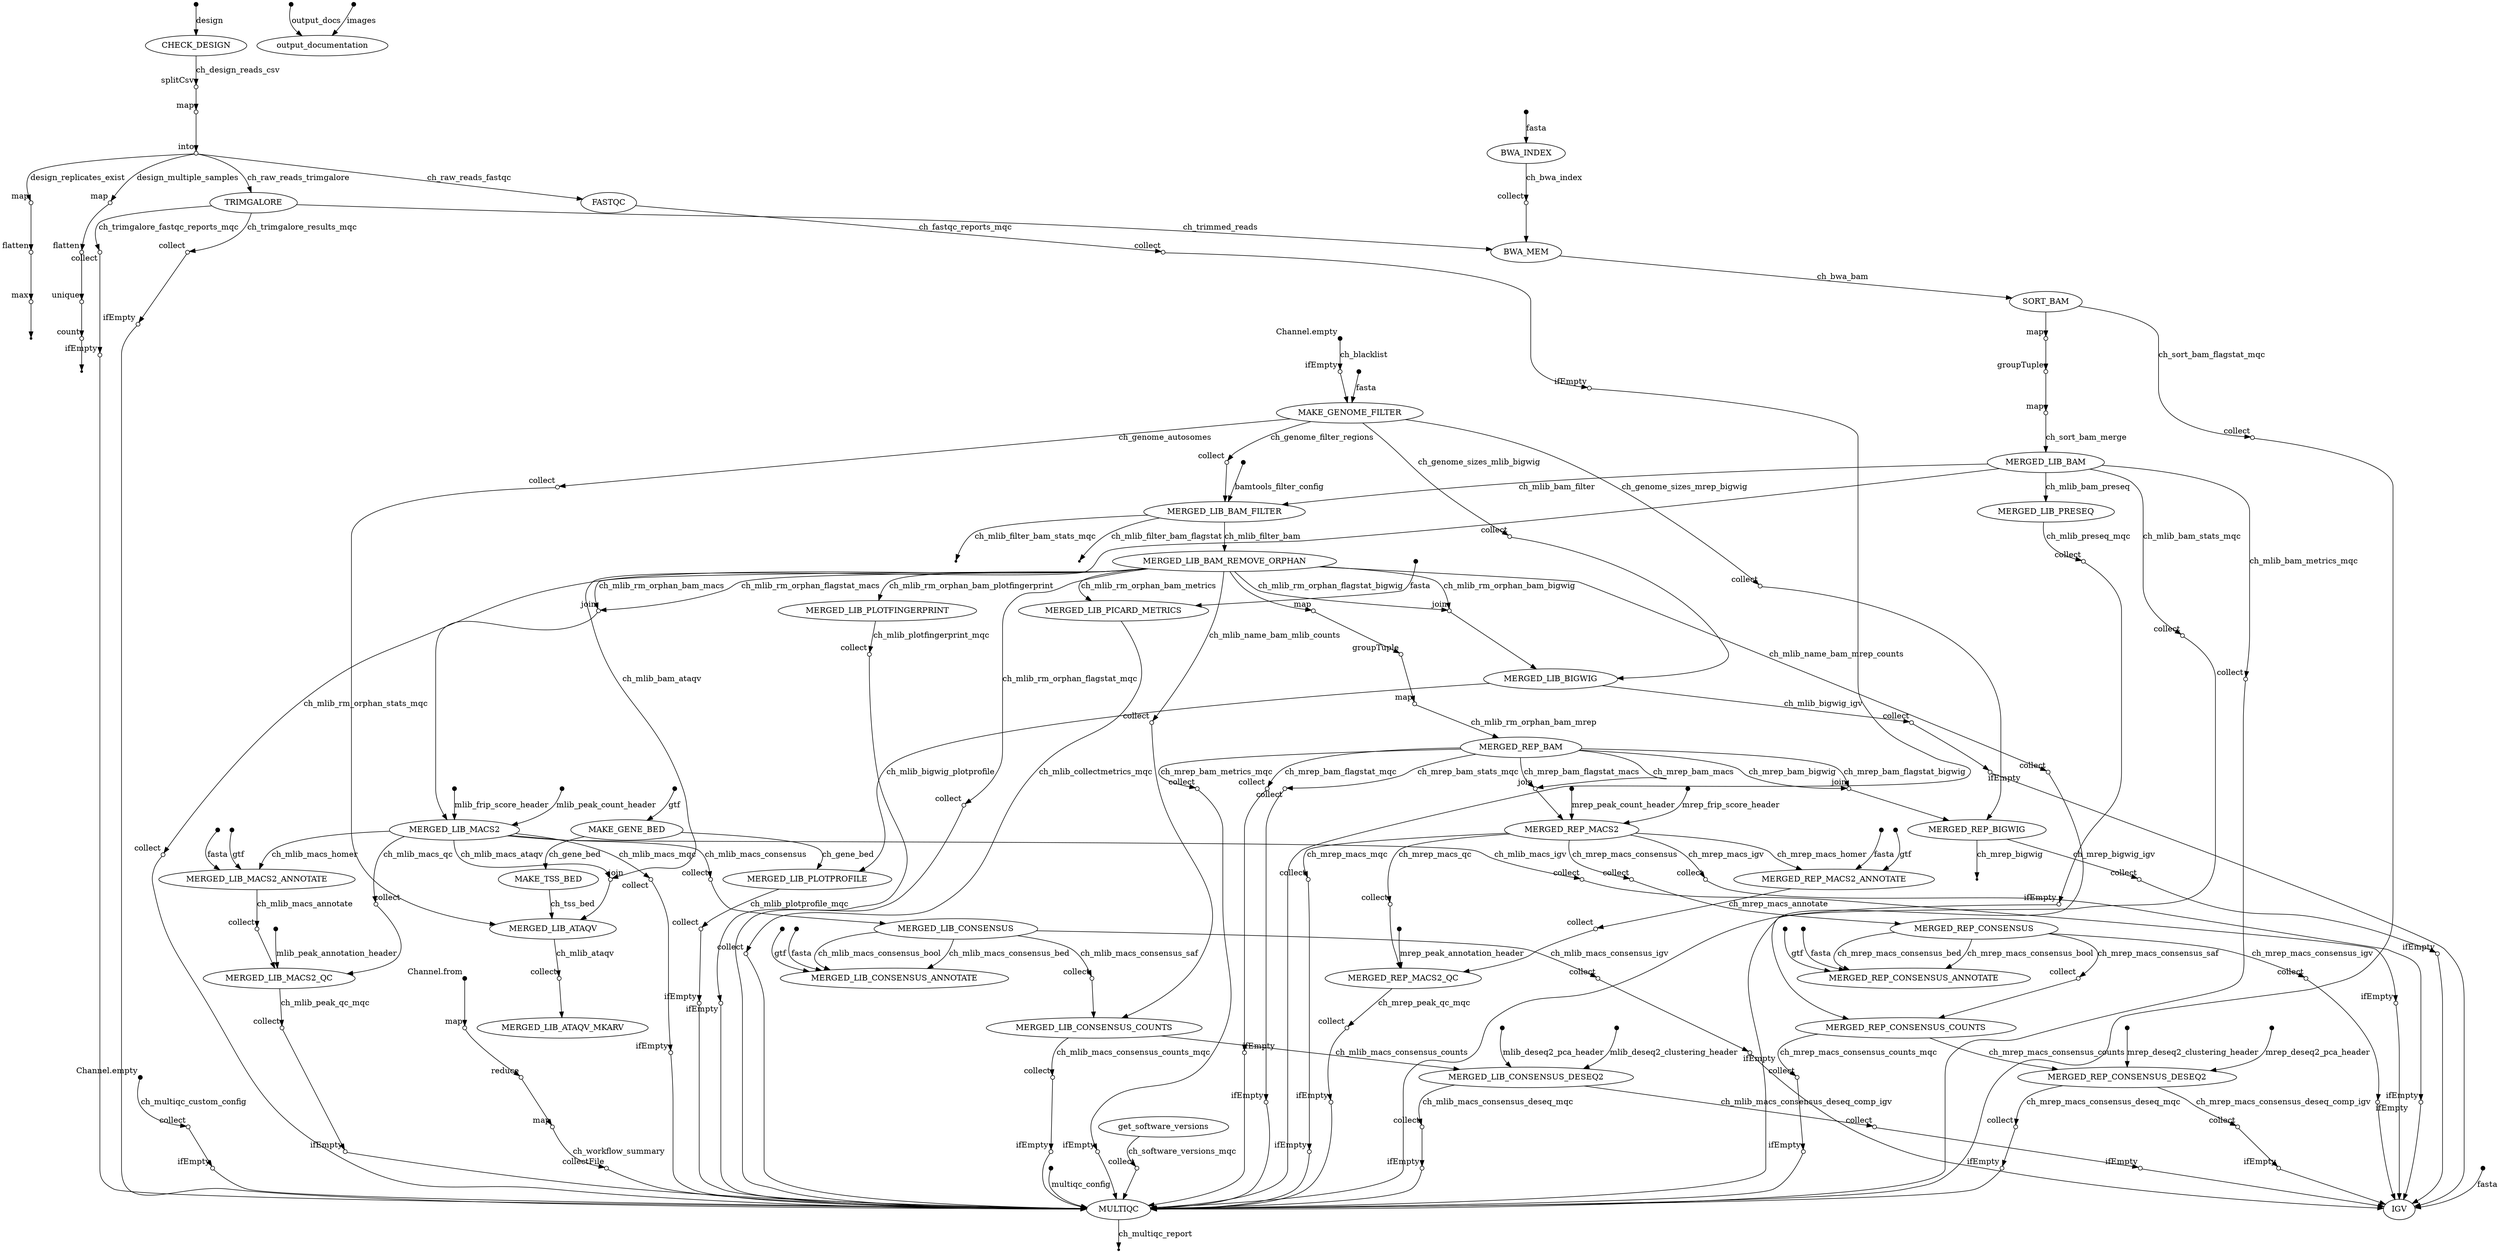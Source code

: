 digraph "atacseq" {
p0 [shape=point,label="",fixedsize=true,width=0.1,xlabel="Channel.empty"];
p127 [shape=circle,label="",fixedsize=true,width=0.1,xlabel="collect"];
p0 -> p127 [label="ch_multiqc_custom_config"];

p1 [shape=point,label="",fixedsize=true,width=0.1,xlabel="Channel.empty"];
p21 [shape=circle,label="",fixedsize=true,width=0.1,xlabel="ifEmpty"];
p1 -> p21 [label="ch_blacklist"];

p2 [shape=point,label="",fixedsize=true,width=0.1];
p3 [label="CHECK_DESIGN"];
p2 -> p3 [label="design"];

p3 [label="CHECK_DESIGN"];
p4 [shape=circle,label="",fixedsize=true,width=0.1,xlabel="splitCsv"];
p3 -> p4 [label="ch_design_reads_csv"];

p4 [shape=circle,label="",fixedsize=true,width=0.1,xlabel="splitCsv"];
p5 [shape=circle,label="",fixedsize=true,width=0.1,xlabel="map"];
p4 -> p5;

p5 [shape=circle,label="",fixedsize=true,width=0.1,xlabel="map"];
p6 [shape=circle,label="",fixedsize=true,width=0.1,xlabel="into"];
p5 -> p6;

p6 [shape=circle,label="",fixedsize=true,width=0.1,xlabel="into"];
p7 [shape=circle,label="",fixedsize=true,width=0.1,xlabel="map"];
p6 -> p7 [label="design_replicates_exist"];

p6 [shape=circle,label="",fixedsize=true,width=0.1,xlabel="into"];
p25 [label="TRIMGALORE"];
p6 -> p25 [label="ch_raw_reads_trimgalore"];

p6 [shape=circle,label="",fixedsize=true,width=0.1,xlabel="into"];
p24 [label="FASTQC"];
p6 -> p24 [label="ch_raw_reads_fastqc"];

p6 [shape=circle,label="",fixedsize=true,width=0.1,xlabel="into"];
p11 [shape=circle,label="",fixedsize=true,width=0.1,xlabel="map"];
p6 -> p11 [label="design_multiple_samples"];

p7 [shape=circle,label="",fixedsize=true,width=0.1,xlabel="map"];
p8 [shape=circle,label="",fixedsize=true,width=0.1,xlabel="flatten"];
p7 -> p8;

p8 [shape=circle,label="",fixedsize=true,width=0.1,xlabel="flatten"];
p9 [shape=circle,label="",fixedsize=true,width=0.1,xlabel="max"];
p8 -> p9;

p9 [shape=circle,label="",fixedsize=true,width=0.1,xlabel="max"];
p10 [shape=point];
p9 -> p10;

p11 [shape=circle,label="",fixedsize=true,width=0.1,xlabel="map"];
p12 [shape=circle,label="",fixedsize=true,width=0.1,xlabel="flatten"];
p11 -> p12;

p12 [shape=circle,label="",fixedsize=true,width=0.1,xlabel="flatten"];
p13 [shape=circle,label="",fixedsize=true,width=0.1,xlabel="unique"];
p12 -> p13;

p13 [shape=circle,label="",fixedsize=true,width=0.1,xlabel="unique"];
p14 [shape=circle,label="",fixedsize=true,width=0.1,xlabel="count"];
p13 -> p14;

p14 [shape=circle,label="",fixedsize=true,width=0.1,xlabel="count"];
p15 [shape=point];
p14 -> p15;

p16 [shape=point,label="",fixedsize=true,width=0.1];
p17 [label="BWA_INDEX"];
p16 -> p17 [label="fasta"];

p17 [label="BWA_INDEX"];
p26 [shape=circle,label="",fixedsize=true,width=0.1,xlabel="collect"];
p17 -> p26 [label="ch_bwa_index"];

p18 [shape=point,label="",fixedsize=true,width=0.1];
p19 [label="MAKE_GENE_BED"];
p18 -> p19 [label="gtf"];

p19 [label="MAKE_GENE_BED"];
p20 [label="MAKE_TSS_BED"];
p19 -> p20 [label="ch_gene_bed"];

p20 [label="MAKE_TSS_BED"];
p71 [label="MERGED_LIB_ATAQV"];
p20 -> p71 [label="ch_tss_bed"];

p21 [shape=circle,label="",fixedsize=true,width=0.1,xlabel="ifEmpty"];
p23 [label="MAKE_GENOME_FILTER"];
p21 -> p23;

p22 [shape=point,label="",fixedsize=true,width=0.1];
p23 [label="MAKE_GENOME_FILTER"];
p22 -> p23 [label="fasta"];

p23 [label="MAKE_GENOME_FILTER"];
p33 [shape=circle,label="",fixedsize=true,width=0.1,xlabel="collect"];
p23 -> p33 [label="ch_genome_filter_regions"];

p23 [label="MAKE_GENOME_FILTER"];
p70 [shape=circle,label="",fixedsize=true,width=0.1,xlabel="collect"];
p23 -> p70 [label="ch_genome_autosomes"];

p23 [label="MAKE_GENOME_FILTER"];
p43 [shape=circle,label="",fixedsize=true,width=0.1,xlabel="collect"];
p23 -> p43 [label="ch_genome_sizes_mlib_bigwig"];

p23 [label="MAKE_GENOME_FILTER"];
p79 [shape=circle,label="",fixedsize=true,width=0.1,xlabel="collect"];
p23 -> p79 [label="ch_genome_sizes_mrep_bigwig"];

p24 [label="FASTQC"];
p131 [shape=circle,label="",fixedsize=true,width=0.1,xlabel="collect"];
p24 -> p131 [label="ch_fastqc_reports_mqc"];

p25 [label="TRIMGALORE"];
p27 [label="BWA_MEM"];
p25 -> p27 [label="ch_trimmed_reads"];

p25 [label="TRIMGALORE"];
p133 [shape=circle,label="",fixedsize=true,width=0.1,xlabel="collect"];
p25 -> p133 [label="ch_trimgalore_results_mqc"];

p25 [label="TRIMGALORE"];
p135 [shape=circle,label="",fixedsize=true,width=0.1,xlabel="collect"];
p25 -> p135 [label="ch_trimgalore_fastqc_reports_mqc"];

p26 [shape=circle,label="",fixedsize=true,width=0.1,xlabel="collect"];
p27 [label="BWA_MEM"];
p26 -> p27;

p27 [label="BWA_MEM"];
p28 [label="SORT_BAM"];
p27 -> p28 [label="ch_bwa_bam"];

p28 [label="SORT_BAM"];
p29 [shape=circle,label="",fixedsize=true,width=0.1,xlabel="map"];
p28 -> p29;

p28 [label="SORT_BAM"];
p137 [shape=circle,label="",fixedsize=true,width=0.1,xlabel="collect"];
p28 -> p137 [label="ch_sort_bam_flagstat_mqc"];

p29 [shape=circle,label="",fixedsize=true,width=0.1,xlabel="map"];
p30 [shape=circle,label="",fixedsize=true,width=0.1,xlabel="groupTuple"];
p29 -> p30;

p30 [shape=circle,label="",fixedsize=true,width=0.1,xlabel="groupTuple"];
p31 [shape=circle,label="",fixedsize=true,width=0.1,xlabel="map"];
p30 -> p31;

p31 [shape=circle,label="",fixedsize=true,width=0.1,xlabel="map"];
p32 [label="MERGED_LIB_BAM"];
p31 -> p32 [label="ch_sort_bam_merge"];

p32 [label="MERGED_LIB_BAM"];
p35 [label="MERGED_LIB_BAM_FILTER"];
p32 -> p35 [label="ch_mlib_bam_filter"];

p32 [label="MERGED_LIB_BAM"];
p39 [label="MERGED_LIB_PRESEQ"];
p32 -> p39 [label="ch_mlib_bam_preseq"];

p32 [label="MERGED_LIB_BAM"];
p69 [shape=circle,label="",fixedsize=true,width=0.1,xlabel="join"];
p32 -> p69 [label="ch_mlib_bam_ataqv"];

p32 [label="MERGED_LIB_BAM"];
p138 [shape=circle,label="",fixedsize=true,width=0.1,xlabel="collect"];
p32 -> p138 [label="ch_mlib_bam_stats_mqc"];

p32 [label="MERGED_LIB_BAM"];
p141 [shape=circle,label="",fixedsize=true,width=0.1,xlabel="collect"];
p32 -> p141 [label="ch_mlib_bam_metrics_mqc"];

p33 [shape=circle,label="",fixedsize=true,width=0.1,xlabel="collect"];
p35 [label="MERGED_LIB_BAM_FILTER"];
p33 -> p35;

p34 [shape=point,label="",fixedsize=true,width=0.1];
p35 [label="MERGED_LIB_BAM_FILTER"];
p34 -> p35 [label="bamtools_filter_config"];

p35 [label="MERGED_LIB_BAM_FILTER"];
p38 [label="MERGED_LIB_BAM_REMOVE_ORPHAN"];
p35 -> p38 [label="ch_mlib_filter_bam"];

p35 [label="MERGED_LIB_BAM_FILTER"];
p37 [shape=point];
p35 -> p37 [label="ch_mlib_filter_bam_flagstat"];

p35 [label="MERGED_LIB_BAM_FILTER"];
p36 [shape=point];
p35 -> p36 [label="ch_mlib_filter_bam_stats_mqc"];

p38 [label="MERGED_LIB_BAM_REMOVE_ORPHAN"];
p41 [label="MERGED_LIB_PICARD_METRICS"];
p38 -> p41 [label="ch_mlib_rm_orphan_bam_metrics"];

p38 [label="MERGED_LIB_BAM_REMOVE_ORPHAN"];
p42 [shape=circle,label="",fixedsize=true,width=0.1,xlabel="join"];
p38 -> p42 [label="ch_mlib_rm_orphan_bam_bigwig"];

p38 [label="MERGED_LIB_BAM_REMOVE_ORPHAN"];
p47 [shape=circle,label="",fixedsize=true,width=0.1,xlabel="join"];
p38 -> p47 [label="ch_mlib_rm_orphan_bam_macs"];

p38 [label="MERGED_LIB_BAM_REMOVE_ORPHAN"];
p46 [label="MERGED_LIB_PLOTFINGERPRINT"];
p38 -> p46 [label="ch_mlib_rm_orphan_bam_plotfingerprint"];

p38 [label="MERGED_LIB_BAM_REMOVE_ORPHAN"];
p74 [shape=circle,label="",fixedsize=true,width=0.1,xlabel="map"];
p38 -> p74;

p38 [label="MERGED_LIB_BAM_REMOVE_ORPHAN"];
p63 [shape=circle,label="",fixedsize=true,width=0.1,xlabel="collect"];
p38 -> p63 [label="ch_mlib_name_bam_mlib_counts"];

p38 [label="MERGED_LIB_BAM_REMOVE_ORPHAN"];
p98 [shape=circle,label="",fixedsize=true,width=0.1,xlabel="collect"];
p38 -> p98 [label="ch_mlib_name_bam_mrep_counts"];

p38 [label="MERGED_LIB_BAM_REMOVE_ORPHAN"];
p42 [shape=circle,label="",fixedsize=true,width=0.1,xlabel="join"];
p38 -> p42 [label="ch_mlib_rm_orphan_flagstat_bigwig"];

p38 [label="MERGED_LIB_BAM_REMOVE_ORPHAN"];
p47 [shape=circle,label="",fixedsize=true,width=0.1,xlabel="join"];
p38 -> p47 [label="ch_mlib_rm_orphan_flagstat_macs"];

p38 [label="MERGED_LIB_BAM_REMOVE_ORPHAN"];
p139 [shape=circle,label="",fixedsize=true,width=0.1,xlabel="collect"];
p38 -> p139 [label="ch_mlib_rm_orphan_flagstat_mqc"];

p38 [label="MERGED_LIB_BAM_REMOVE_ORPHAN"];
p140 [shape=circle,label="",fixedsize=true,width=0.1,xlabel="collect"];
p38 -> p140 [label="ch_mlib_rm_orphan_stats_mqc"];

p39 [label="MERGED_LIB_PRESEQ"];
p151 [shape=circle,label="",fixedsize=true,width=0.1,xlabel="collect"];
p39 -> p151 [label="ch_mlib_preseq_mqc"];

p40 [shape=point,label="",fixedsize=true,width=0.1];
p41 [label="MERGED_LIB_PICARD_METRICS"];
p40 -> p41 [label="fasta"];

p41 [label="MERGED_LIB_PICARD_METRICS"];
p142 [shape=circle,label="",fixedsize=true,width=0.1,xlabel="collect"];
p41 -> p142 [label="ch_mlib_collectmetrics_mqc"];

p42 [shape=circle,label="",fixedsize=true,width=0.1,xlabel="join"];
p44 [label="MERGED_LIB_BIGWIG"];
p42 -> p44;

p43 [shape=circle,label="",fixedsize=true,width=0.1,xlabel="collect"];
p44 [label="MERGED_LIB_BIGWIG"];
p43 -> p44;

p44 [label="MERGED_LIB_BIGWIG"];
p45 [label="MERGED_LIB_PLOTPROFILE"];
p44 -> p45 [label="ch_mlib_bigwig_plotprofile"];

p44 [label="MERGED_LIB_BIGWIG"];
p104 [shape=circle,label="",fixedsize=true,width=0.1,xlabel="collect"];
p44 -> p104 [label="ch_mlib_bigwig_igv"];

p19 [label="MAKE_GENE_BED"];
p45 [label="MERGED_LIB_PLOTPROFILE"];
p19 -> p45 [label="ch_gene_bed"];

p45 [label="MERGED_LIB_PLOTPROFILE"];
p153 [shape=circle,label="",fixedsize=true,width=0.1,xlabel="collect"];
p45 -> p153 [label="ch_mlib_plotprofile_mqc"];

p46 [label="MERGED_LIB_PLOTFINGERPRINT"];
p155 [shape=circle,label="",fixedsize=true,width=0.1,xlabel="collect"];
p46 -> p155 [label="ch_mlib_plotfingerprint_mqc"];

p47 [shape=circle,label="",fixedsize=true,width=0.1,xlabel="join"];
p50 [label="MERGED_LIB_MACS2"];
p47 -> p50;

p48 [shape=point,label="",fixedsize=true,width=0.1];
p50 [label="MERGED_LIB_MACS2"];
p48 -> p50 [label="mlib_peak_count_header"];

p49 [shape=point,label="",fixedsize=true,width=0.1];
p50 [label="MERGED_LIB_MACS2"];
p49 -> p50 [label="mlib_frip_score_header"];

p50 [label="MERGED_LIB_MACS2"];
p53 [label="MERGED_LIB_MACS2_ANNOTATE"];
p50 -> p53 [label="ch_mlib_macs_homer"];

p50 [label="MERGED_LIB_MACS2"];
p54 [shape=circle,label="",fixedsize=true,width=0.1,xlabel="collect"];
p50 -> p54 [label="ch_mlib_macs_qc"];

p50 [label="MERGED_LIB_MACS2"];
p58 [shape=circle,label="",fixedsize=true,width=0.1,xlabel="collect"];
p50 -> p58 [label="ch_mlib_macs_consensus"];

p50 [label="MERGED_LIB_MACS2"];
p69 [shape=circle,label="",fixedsize=true,width=0.1,xlabel="join"];
p50 -> p69 [label="ch_mlib_macs_ataqv"];

p50 [label="MERGED_LIB_MACS2"];
p106 [shape=circle,label="",fixedsize=true,width=0.1,xlabel="collect"];
p50 -> p106 [label="ch_mlib_macs_igv"];

p50 [label="MERGED_LIB_MACS2"];
p143 [shape=circle,label="",fixedsize=true,width=0.1,xlabel="collect"];
p50 -> p143 [label="ch_mlib_macs_mqc"];

p51 [shape=point,label="",fixedsize=true,width=0.1];
p53 [label="MERGED_LIB_MACS2_ANNOTATE"];
p51 -> p53 [label="fasta"];

p52 [shape=point,label="",fixedsize=true,width=0.1];
p53 [label="MERGED_LIB_MACS2_ANNOTATE"];
p52 -> p53 [label="gtf"];

p53 [label="MERGED_LIB_MACS2_ANNOTATE"];
p55 [shape=circle,label="",fixedsize=true,width=0.1,xlabel="collect"];
p53 -> p55 [label="ch_mlib_macs_annotate"];

p54 [shape=circle,label="",fixedsize=true,width=0.1,xlabel="collect"];
p57 [label="MERGED_LIB_MACS2_QC"];
p54 -> p57;

p55 [shape=circle,label="",fixedsize=true,width=0.1,xlabel="collect"];
p57 [label="MERGED_LIB_MACS2_QC"];
p55 -> p57;

p56 [shape=point,label="",fixedsize=true,width=0.1];
p57 [label="MERGED_LIB_MACS2_QC"];
p56 -> p57 [label="mlib_peak_annotation_header"];

p57 [label="MERGED_LIB_MACS2_QC"];
p145 [shape=circle,label="",fixedsize=true,width=0.1,xlabel="collect"];
p57 -> p145 [label="ch_mlib_peak_qc_mqc"];

p58 [shape=circle,label="",fixedsize=true,width=0.1,xlabel="collect"];
p59 [label="MERGED_LIB_CONSENSUS"];
p58 -> p59;

p59 [label="MERGED_LIB_CONSENSUS"];
p62 [label="MERGED_LIB_CONSENSUS_ANNOTATE"];
p59 -> p62 [label="ch_mlib_macs_consensus_bed"];

p59 [label="MERGED_LIB_CONSENSUS"];
p64 [shape=circle,label="",fixedsize=true,width=0.1,xlabel="collect"];
p59 -> p64 [label="ch_mlib_macs_consensus_saf"];

p59 [label="MERGED_LIB_CONSENSUS"];
p62 [label="MERGED_LIB_CONSENSUS_ANNOTATE"];
p59 -> p62 [label="ch_mlib_macs_consensus_bool"];

p59 [label="MERGED_LIB_CONSENSUS"];
p108 [shape=circle,label="",fixedsize=true,width=0.1,xlabel="collect"];
p59 -> p108 [label="ch_mlib_macs_consensus_igv"];

p60 [shape=point,label="",fixedsize=true,width=0.1];
p62 [label="MERGED_LIB_CONSENSUS_ANNOTATE"];
p60 -> p62 [label="fasta"];

p61 [shape=point,label="",fixedsize=true,width=0.1];
p62 [label="MERGED_LIB_CONSENSUS_ANNOTATE"];
p61 -> p62 [label="gtf"];

p63 [shape=circle,label="",fixedsize=true,width=0.1,xlabel="collect"];
p65 [label="MERGED_LIB_CONSENSUS_COUNTS"];
p63 -> p65;

p64 [shape=circle,label="",fixedsize=true,width=0.1,xlabel="collect"];
p65 [label="MERGED_LIB_CONSENSUS_COUNTS"];
p64 -> p65;

p65 [label="MERGED_LIB_CONSENSUS_COUNTS"];
p68 [label="MERGED_LIB_CONSENSUS_DESEQ2"];
p65 -> p68 [label="ch_mlib_macs_consensus_counts"];

p65 [label="MERGED_LIB_CONSENSUS_COUNTS"];
p147 [shape=circle,label="",fixedsize=true,width=0.1,xlabel="collect"];
p65 -> p147 [label="ch_mlib_macs_consensus_counts_mqc"];

p66 [shape=point,label="",fixedsize=true,width=0.1];
p68 [label="MERGED_LIB_CONSENSUS_DESEQ2"];
p66 -> p68 [label="mlib_deseq2_pca_header"];

p67 [shape=point,label="",fixedsize=true,width=0.1];
p68 [label="MERGED_LIB_CONSENSUS_DESEQ2"];
p67 -> p68 [label="mlib_deseq2_clustering_header"];

p68 [label="MERGED_LIB_CONSENSUS_DESEQ2"];
p149 [shape=circle,label="",fixedsize=true,width=0.1,xlabel="collect"];
p68 -> p149 [label="ch_mlib_macs_consensus_deseq_mqc"];

p68 [label="MERGED_LIB_CONSENSUS_DESEQ2"];
p110 [shape=circle,label="",fixedsize=true,width=0.1,xlabel="collect"];
p68 -> p110 [label="ch_mlib_macs_consensus_deseq_comp_igv"];

p69 [shape=circle,label="",fixedsize=true,width=0.1,xlabel="join"];
p71 [label="MERGED_LIB_ATAQV"];
p69 -> p71;

p70 [shape=circle,label="",fixedsize=true,width=0.1,xlabel="collect"];
p71 [label="MERGED_LIB_ATAQV"];
p70 -> p71;

p71 [label="MERGED_LIB_ATAQV"];
p72 [shape=circle,label="",fixedsize=true,width=0.1,xlabel="collect"];
p71 -> p72 [label="ch_mlib_ataqv"];

p72 [shape=circle,label="",fixedsize=true,width=0.1,xlabel="collect"];
p73 [label="MERGED_LIB_ATAQV_MKARV"];
p72 -> p73;

p74 [shape=circle,label="",fixedsize=true,width=0.1,xlabel="map"];
p75 [shape=circle,label="",fixedsize=true,width=0.1,xlabel="groupTuple"];
p74 -> p75;

p75 [shape=circle,label="",fixedsize=true,width=0.1,xlabel="groupTuple"];
p76 [shape=circle,label="",fixedsize=true,width=0.1,xlabel="map"];
p75 -> p76;

p76 [shape=circle,label="",fixedsize=true,width=0.1,xlabel="map"];
p77 [label="MERGED_REP_BAM"];
p76 -> p77 [label="ch_mlib_rm_orphan_bam_mrep"];

p77 [label="MERGED_REP_BAM"];
p78 [shape=circle,label="",fixedsize=true,width=0.1,xlabel="join"];
p77 -> p78 [label="ch_mrep_bam_bigwig"];

p77 [label="MERGED_REP_BAM"];
p82 [shape=circle,label="",fixedsize=true,width=0.1,xlabel="join"];
p77 -> p82 [label="ch_mrep_bam_macs"];

p77 [label="MERGED_REP_BAM"];
p78 [shape=circle,label="",fixedsize=true,width=0.1,xlabel="join"];
p77 -> p78 [label="ch_mrep_bam_flagstat_bigwig"];

p77 [label="MERGED_REP_BAM"];
p82 [shape=circle,label="",fixedsize=true,width=0.1,xlabel="join"];
p77 -> p82 [label="ch_mrep_bam_flagstat_macs"];

p77 [label="MERGED_REP_BAM"];
p157 [shape=circle,label="",fixedsize=true,width=0.1,xlabel="collect"];
p77 -> p157 [label="ch_mrep_bam_flagstat_mqc"];

p77 [label="MERGED_REP_BAM"];
p159 [shape=circle,label="",fixedsize=true,width=0.1,xlabel="collect"];
p77 -> p159 [label="ch_mrep_bam_stats_mqc"];

p77 [label="MERGED_REP_BAM"];
p161 [shape=circle,label="",fixedsize=true,width=0.1,xlabel="collect"];
p77 -> p161 [label="ch_mrep_bam_metrics_mqc"];

p78 [shape=circle,label="",fixedsize=true,width=0.1,xlabel="join"];
p80 [label="MERGED_REP_BIGWIG"];
p78 -> p80;

p79 [shape=circle,label="",fixedsize=true,width=0.1,xlabel="collect"];
p80 [label="MERGED_REP_BIGWIG"];
p79 -> p80;

p80 [label="MERGED_REP_BIGWIG"];
p81 [shape=point];
p80 -> p81 [label="ch_mrep_bigwig"];

p80 [label="MERGED_REP_BIGWIG"];
p112 [shape=circle,label="",fixedsize=true,width=0.1,xlabel="collect"];
p80 -> p112 [label="ch_mrep_bigwig_igv"];

p82 [shape=circle,label="",fixedsize=true,width=0.1,xlabel="join"];
p85 [label="MERGED_REP_MACS2"];
p82 -> p85;

p83 [shape=point,label="",fixedsize=true,width=0.1];
p85 [label="MERGED_REP_MACS2"];
p83 -> p85 [label="mrep_peak_count_header"];

p84 [shape=point,label="",fixedsize=true,width=0.1];
p85 [label="MERGED_REP_MACS2"];
p84 -> p85 [label="mrep_frip_score_header"];

p85 [label="MERGED_REP_MACS2"];
p88 [label="MERGED_REP_MACS2_ANNOTATE"];
p85 -> p88 [label="ch_mrep_macs_homer"];

p85 [label="MERGED_REP_MACS2"];
p89 [shape=circle,label="",fixedsize=true,width=0.1,xlabel="collect"];
p85 -> p89 [label="ch_mrep_macs_qc"];

p85 [label="MERGED_REP_MACS2"];
p93 [shape=circle,label="",fixedsize=true,width=0.1,xlabel="collect"];
p85 -> p93 [label="ch_mrep_macs_consensus"];

p85 [label="MERGED_REP_MACS2"];
p114 [shape=circle,label="",fixedsize=true,width=0.1,xlabel="collect"];
p85 -> p114 [label="ch_mrep_macs_igv"];

p85 [label="MERGED_REP_MACS2"];
p163 [shape=circle,label="",fixedsize=true,width=0.1,xlabel="collect"];
p85 -> p163 [label="ch_mrep_macs_mqc"];

p86 [shape=point,label="",fixedsize=true,width=0.1];
p88 [label="MERGED_REP_MACS2_ANNOTATE"];
p86 -> p88 [label="fasta"];

p87 [shape=point,label="",fixedsize=true,width=0.1];
p88 [label="MERGED_REP_MACS2_ANNOTATE"];
p87 -> p88 [label="gtf"];

p88 [label="MERGED_REP_MACS2_ANNOTATE"];
p90 [shape=circle,label="",fixedsize=true,width=0.1,xlabel="collect"];
p88 -> p90 [label="ch_mrep_macs_annotate"];

p89 [shape=circle,label="",fixedsize=true,width=0.1,xlabel="collect"];
p92 [label="MERGED_REP_MACS2_QC"];
p89 -> p92;

p90 [shape=circle,label="",fixedsize=true,width=0.1,xlabel="collect"];
p92 [label="MERGED_REP_MACS2_QC"];
p90 -> p92;

p91 [shape=point,label="",fixedsize=true,width=0.1];
p92 [label="MERGED_REP_MACS2_QC"];
p91 -> p92 [label="mrep_peak_annotation_header"];

p92 [label="MERGED_REP_MACS2_QC"];
p165 [shape=circle,label="",fixedsize=true,width=0.1,xlabel="collect"];
p92 -> p165 [label="ch_mrep_peak_qc_mqc"];

p93 [shape=circle,label="",fixedsize=true,width=0.1,xlabel="collect"];
p94 [label="MERGED_REP_CONSENSUS"];
p93 -> p94;

p94 [label="MERGED_REP_CONSENSUS"];
p97 [label="MERGED_REP_CONSENSUS_ANNOTATE"];
p94 -> p97 [label="ch_mrep_macs_consensus_bed"];

p94 [label="MERGED_REP_CONSENSUS"];
p99 [shape=circle,label="",fixedsize=true,width=0.1,xlabel="collect"];
p94 -> p99 [label="ch_mrep_macs_consensus_saf"];

p94 [label="MERGED_REP_CONSENSUS"];
p97 [label="MERGED_REP_CONSENSUS_ANNOTATE"];
p94 -> p97 [label="ch_mrep_macs_consensus_bool"];

p94 [label="MERGED_REP_CONSENSUS"];
p116 [shape=circle,label="",fixedsize=true,width=0.1,xlabel="collect"];
p94 -> p116 [label="ch_mrep_macs_consensus_igv"];

p95 [shape=point,label="",fixedsize=true,width=0.1];
p97 [label="MERGED_REP_CONSENSUS_ANNOTATE"];
p95 -> p97 [label="fasta"];

p96 [shape=point,label="",fixedsize=true,width=0.1];
p97 [label="MERGED_REP_CONSENSUS_ANNOTATE"];
p96 -> p97 [label="gtf"];

p98 [shape=circle,label="",fixedsize=true,width=0.1,xlabel="collect"];
p100 [label="MERGED_REP_CONSENSUS_COUNTS"];
p98 -> p100;

p99 [shape=circle,label="",fixedsize=true,width=0.1,xlabel="collect"];
p100 [label="MERGED_REP_CONSENSUS_COUNTS"];
p99 -> p100;

p100 [label="MERGED_REP_CONSENSUS_COUNTS"];
p103 [label="MERGED_REP_CONSENSUS_DESEQ2"];
p100 -> p103 [label="ch_mrep_macs_consensus_counts"];

p100 [label="MERGED_REP_CONSENSUS_COUNTS"];
p167 [shape=circle,label="",fixedsize=true,width=0.1,xlabel="collect"];
p100 -> p167 [label="ch_mrep_macs_consensus_counts_mqc"];

p101 [shape=point,label="",fixedsize=true,width=0.1];
p103 [label="MERGED_REP_CONSENSUS_DESEQ2"];
p101 -> p103 [label="mrep_deseq2_pca_header"];

p102 [shape=point,label="",fixedsize=true,width=0.1];
p103 [label="MERGED_REP_CONSENSUS_DESEQ2"];
p102 -> p103 [label="mrep_deseq2_clustering_header"];

p103 [label="MERGED_REP_CONSENSUS_DESEQ2"];
p169 [shape=circle,label="",fixedsize=true,width=0.1,xlabel="collect"];
p103 -> p169 [label="ch_mrep_macs_consensus_deseq_mqc"];

p103 [label="MERGED_REP_CONSENSUS_DESEQ2"];
p118 [shape=circle,label="",fixedsize=true,width=0.1,xlabel="collect"];
p103 -> p118 [label="ch_mrep_macs_consensus_deseq_comp_igv"];

p104 [shape=circle,label="",fixedsize=true,width=0.1,xlabel="collect"];
p105 [shape=circle,label="",fixedsize=true,width=0.1,xlabel="ifEmpty"];
p104 -> p105;

p105 [shape=circle,label="",fixedsize=true,width=0.1,xlabel="ifEmpty"];
p121 [label="IGV"];
p105 -> p121;

p106 [shape=circle,label="",fixedsize=true,width=0.1,xlabel="collect"];
p107 [shape=circle,label="",fixedsize=true,width=0.1,xlabel="ifEmpty"];
p106 -> p107;

p107 [shape=circle,label="",fixedsize=true,width=0.1,xlabel="ifEmpty"];
p121 [label="IGV"];
p107 -> p121;

p108 [shape=circle,label="",fixedsize=true,width=0.1,xlabel="collect"];
p109 [shape=circle,label="",fixedsize=true,width=0.1,xlabel="ifEmpty"];
p108 -> p109;

p109 [shape=circle,label="",fixedsize=true,width=0.1,xlabel="ifEmpty"];
p121 [label="IGV"];
p109 -> p121;

p110 [shape=circle,label="",fixedsize=true,width=0.1,xlabel="collect"];
p111 [shape=circle,label="",fixedsize=true,width=0.1,xlabel="ifEmpty"];
p110 -> p111;

p111 [shape=circle,label="",fixedsize=true,width=0.1,xlabel="ifEmpty"];
p121 [label="IGV"];
p111 -> p121;

p112 [shape=circle,label="",fixedsize=true,width=0.1,xlabel="collect"];
p113 [shape=circle,label="",fixedsize=true,width=0.1,xlabel="ifEmpty"];
p112 -> p113;

p113 [shape=circle,label="",fixedsize=true,width=0.1,xlabel="ifEmpty"];
p121 [label="IGV"];
p113 -> p121;

p114 [shape=circle,label="",fixedsize=true,width=0.1,xlabel="collect"];
p115 [shape=circle,label="",fixedsize=true,width=0.1,xlabel="ifEmpty"];
p114 -> p115;

p115 [shape=circle,label="",fixedsize=true,width=0.1,xlabel="ifEmpty"];
p121 [label="IGV"];
p115 -> p121;

p116 [shape=circle,label="",fixedsize=true,width=0.1,xlabel="collect"];
p117 [shape=circle,label="",fixedsize=true,width=0.1,xlabel="ifEmpty"];
p116 -> p117;

p117 [shape=circle,label="",fixedsize=true,width=0.1,xlabel="ifEmpty"];
p121 [label="IGV"];
p117 -> p121;

p118 [shape=circle,label="",fixedsize=true,width=0.1,xlabel="collect"];
p119 [shape=circle,label="",fixedsize=true,width=0.1,xlabel="ifEmpty"];
p118 -> p119;

p119 [shape=circle,label="",fixedsize=true,width=0.1,xlabel="ifEmpty"];
p121 [label="IGV"];
p119 -> p121;

p120 [shape=point,label="",fixedsize=true,width=0.1];
p121 [label="IGV"];
p120 -> p121 [label="fasta"];

p122 [label="get_software_versions"];
p129 [shape=circle,label="",fixedsize=true,width=0.1,xlabel="collect"];
p122 -> p129 [label="ch_software_versions_mqc"];

p123 [shape=point,label="",fixedsize=true,width=0.1,xlabel="Channel.from"];
p124 [shape=circle,label="",fixedsize=true,width=0.1,xlabel="map"];
p123 -> p124;

p124 [shape=circle,label="",fixedsize=true,width=0.1,xlabel="map"];
p125 [shape=circle,label="",fixedsize=true,width=0.1,xlabel="reduce"];
p124 -> p125;

p125 [shape=circle,label="",fixedsize=true,width=0.1,xlabel="reduce"];
p126 [shape=circle,label="",fixedsize=true,width=0.1,xlabel="map"];
p125 -> p126;

p126 [shape=circle,label="",fixedsize=true,width=0.1,xlabel="map"];
p130 [shape=circle,label="",fixedsize=true,width=0.1,xlabel="collectFile"];
p126 -> p130 [label="ch_workflow_summary"];

p127 [shape=circle,label="",fixedsize=true,width=0.1,xlabel="collect"];
p128 [shape=circle,label="",fixedsize=true,width=0.1,xlabel="ifEmpty"];
p127 -> p128;

p128 [shape=circle,label="",fixedsize=true,width=0.1,xlabel="ifEmpty"];
p172 [label="MULTIQC"];
p128 -> p172;

p129 [shape=circle,label="",fixedsize=true,width=0.1,xlabel="collect"];
p172 [label="MULTIQC"];
p129 -> p172;

p130 [shape=circle,label="",fixedsize=true,width=0.1,xlabel="collectFile"];
p172 [label="MULTIQC"];
p130 -> p172;

p131 [shape=circle,label="",fixedsize=true,width=0.1,xlabel="collect"];
p132 [shape=circle,label="",fixedsize=true,width=0.1,xlabel="ifEmpty"];
p131 -> p132;

p132 [shape=circle,label="",fixedsize=true,width=0.1,xlabel="ifEmpty"];
p172 [label="MULTIQC"];
p132 -> p172;

p133 [shape=circle,label="",fixedsize=true,width=0.1,xlabel="collect"];
p134 [shape=circle,label="",fixedsize=true,width=0.1,xlabel="ifEmpty"];
p133 -> p134;

p134 [shape=circle,label="",fixedsize=true,width=0.1,xlabel="ifEmpty"];
p172 [label="MULTIQC"];
p134 -> p172;

p135 [shape=circle,label="",fixedsize=true,width=0.1,xlabel="collect"];
p136 [shape=circle,label="",fixedsize=true,width=0.1,xlabel="ifEmpty"];
p135 -> p136;

p136 [shape=circle,label="",fixedsize=true,width=0.1,xlabel="ifEmpty"];
p172 [label="MULTIQC"];
p136 -> p172;

p137 [shape=circle,label="",fixedsize=true,width=0.1,xlabel="collect"];
p172 [label="MULTIQC"];
p137 -> p172;

p138 [shape=circle,label="",fixedsize=true,width=0.1,xlabel="collect"];
p172 [label="MULTIQC"];
p138 -> p172;

p139 [shape=circle,label="",fixedsize=true,width=0.1,xlabel="collect"];
p172 [label="MULTIQC"];
p139 -> p172;

p140 [shape=circle,label="",fixedsize=true,width=0.1,xlabel="collect"];
p172 [label="MULTIQC"];
p140 -> p172;

p141 [shape=circle,label="",fixedsize=true,width=0.1,xlabel="collect"];
p172 [label="MULTIQC"];
p141 -> p172;

p142 [shape=circle,label="",fixedsize=true,width=0.1,xlabel="collect"];
p172 [label="MULTIQC"];
p142 -> p172;

p143 [shape=circle,label="",fixedsize=true,width=0.1,xlabel="collect"];
p144 [shape=circle,label="",fixedsize=true,width=0.1,xlabel="ifEmpty"];
p143 -> p144;

p144 [shape=circle,label="",fixedsize=true,width=0.1,xlabel="ifEmpty"];
p172 [label="MULTIQC"];
p144 -> p172;

p145 [shape=circle,label="",fixedsize=true,width=0.1,xlabel="collect"];
p146 [shape=circle,label="",fixedsize=true,width=0.1,xlabel="ifEmpty"];
p145 -> p146;

p146 [shape=circle,label="",fixedsize=true,width=0.1,xlabel="ifEmpty"];
p172 [label="MULTIQC"];
p146 -> p172;

p147 [shape=circle,label="",fixedsize=true,width=0.1,xlabel="collect"];
p148 [shape=circle,label="",fixedsize=true,width=0.1,xlabel="ifEmpty"];
p147 -> p148;

p148 [shape=circle,label="",fixedsize=true,width=0.1,xlabel="ifEmpty"];
p172 [label="MULTIQC"];
p148 -> p172;

p149 [shape=circle,label="",fixedsize=true,width=0.1,xlabel="collect"];
p150 [shape=circle,label="",fixedsize=true,width=0.1,xlabel="ifEmpty"];
p149 -> p150;

p150 [shape=circle,label="",fixedsize=true,width=0.1,xlabel="ifEmpty"];
p172 [label="MULTIQC"];
p150 -> p172;

p151 [shape=circle,label="",fixedsize=true,width=0.1,xlabel="collect"];
p152 [shape=circle,label="",fixedsize=true,width=0.1,xlabel="ifEmpty"];
p151 -> p152;

p152 [shape=circle,label="",fixedsize=true,width=0.1,xlabel="ifEmpty"];
p172 [label="MULTIQC"];
p152 -> p172;

p153 [shape=circle,label="",fixedsize=true,width=0.1,xlabel="collect"];
p154 [shape=circle,label="",fixedsize=true,width=0.1,xlabel="ifEmpty"];
p153 -> p154;

p154 [shape=circle,label="",fixedsize=true,width=0.1,xlabel="ifEmpty"];
p172 [label="MULTIQC"];
p154 -> p172;

p155 [shape=circle,label="",fixedsize=true,width=0.1,xlabel="collect"];
p156 [shape=circle,label="",fixedsize=true,width=0.1,xlabel="ifEmpty"];
p155 -> p156;

p156 [shape=circle,label="",fixedsize=true,width=0.1,xlabel="ifEmpty"];
p172 [label="MULTIQC"];
p156 -> p172;

p157 [shape=circle,label="",fixedsize=true,width=0.1,xlabel="collect"];
p158 [shape=circle,label="",fixedsize=true,width=0.1,xlabel="ifEmpty"];
p157 -> p158;

p158 [shape=circle,label="",fixedsize=true,width=0.1,xlabel="ifEmpty"];
p172 [label="MULTIQC"];
p158 -> p172;

p159 [shape=circle,label="",fixedsize=true,width=0.1,xlabel="collect"];
p160 [shape=circle,label="",fixedsize=true,width=0.1,xlabel="ifEmpty"];
p159 -> p160;

p160 [shape=circle,label="",fixedsize=true,width=0.1,xlabel="ifEmpty"];
p172 [label="MULTIQC"];
p160 -> p172;

p161 [shape=circle,label="",fixedsize=true,width=0.1,xlabel="collect"];
p162 [shape=circle,label="",fixedsize=true,width=0.1,xlabel="ifEmpty"];
p161 -> p162;

p162 [shape=circle,label="",fixedsize=true,width=0.1,xlabel="ifEmpty"];
p172 [label="MULTIQC"];
p162 -> p172;

p163 [shape=circle,label="",fixedsize=true,width=0.1,xlabel="collect"];
p164 [shape=circle,label="",fixedsize=true,width=0.1,xlabel="ifEmpty"];
p163 -> p164;

p164 [shape=circle,label="",fixedsize=true,width=0.1,xlabel="ifEmpty"];
p172 [label="MULTIQC"];
p164 -> p172;

p165 [shape=circle,label="",fixedsize=true,width=0.1,xlabel="collect"];
p166 [shape=circle,label="",fixedsize=true,width=0.1,xlabel="ifEmpty"];
p165 -> p166;

p166 [shape=circle,label="",fixedsize=true,width=0.1,xlabel="ifEmpty"];
p172 [label="MULTIQC"];
p166 -> p172;

p167 [shape=circle,label="",fixedsize=true,width=0.1,xlabel="collect"];
p168 [shape=circle,label="",fixedsize=true,width=0.1,xlabel="ifEmpty"];
p167 -> p168;

p168 [shape=circle,label="",fixedsize=true,width=0.1,xlabel="ifEmpty"];
p172 [label="MULTIQC"];
p168 -> p172;

p169 [shape=circle,label="",fixedsize=true,width=0.1,xlabel="collect"];
p170 [shape=circle,label="",fixedsize=true,width=0.1,xlabel="ifEmpty"];
p169 -> p170;

p170 [shape=circle,label="",fixedsize=true,width=0.1,xlabel="ifEmpty"];
p172 [label="MULTIQC"];
p170 -> p172;

p171 [shape=point,label="",fixedsize=true,width=0.1];
p172 [label="MULTIQC"];
p171 -> p172 [label="multiqc_config"];

p172 [label="MULTIQC"];
p173 [shape=point];
p172 -> p173 [label="ch_multiqc_report"];

p174 [shape=point,label="",fixedsize=true,width=0.1];
p176 [label="output_documentation"];
p174 -> p176 [label="output_docs"];

p175 [shape=point,label="",fixedsize=true,width=0.1];
p176 [label="output_documentation"];
p175 -> p176 [label="images"];

}